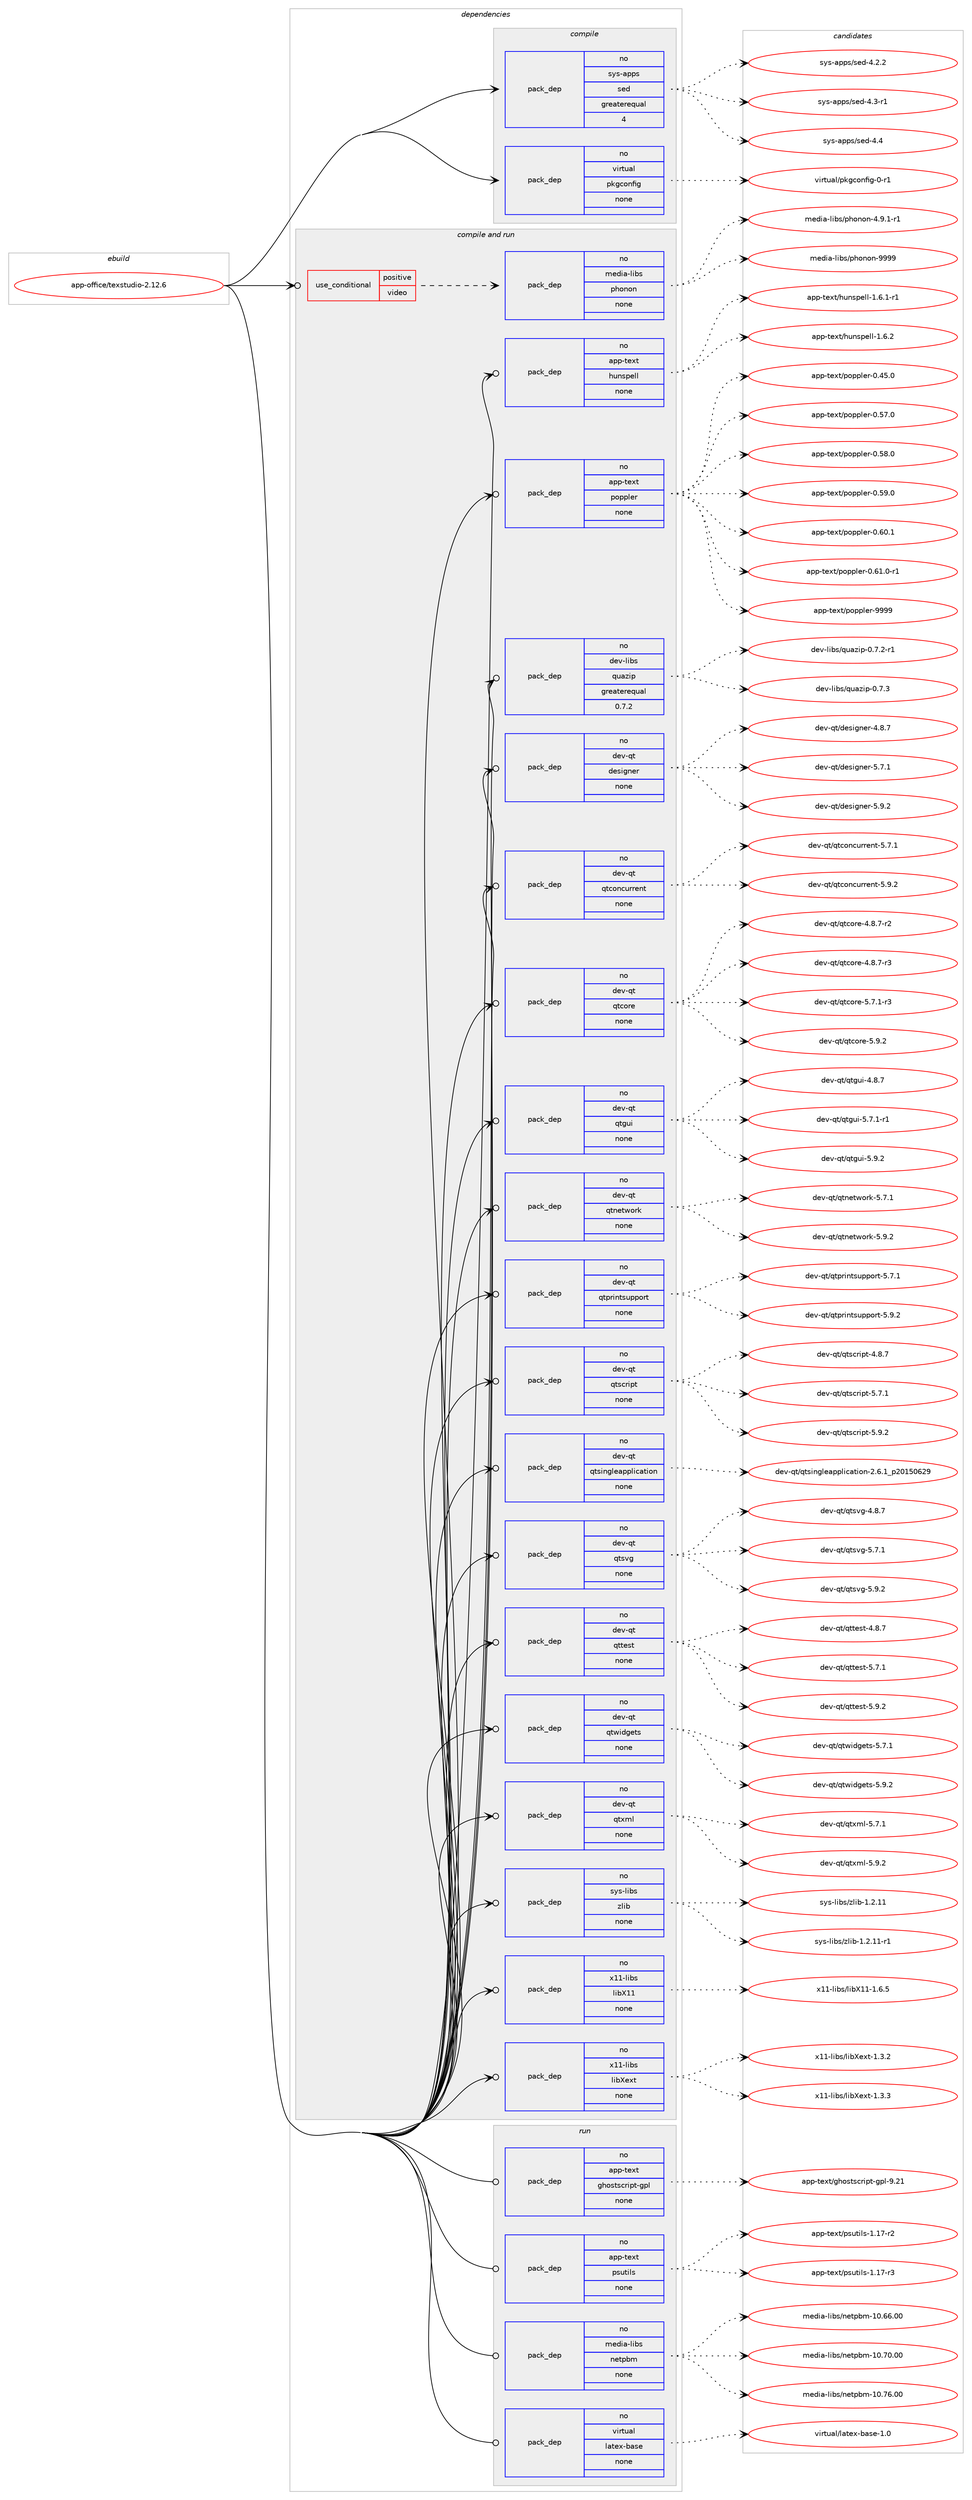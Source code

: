digraph prolog {

# *************
# Graph options
# *************

newrank=true;
concentrate=true;
compound=true;
graph [rankdir=LR,fontname=Helvetica,fontsize=10,ranksep=1.5];#, ranksep=2.5, nodesep=0.2];
edge  [arrowhead=vee];
node  [fontname=Helvetica,fontsize=10];

# **********
# The ebuild
# **********

subgraph cluster_leftcol {
color=gray;
rank=same;
label=<<i>ebuild</i>>;
id [label="app-office/texstudio-2.12.6", color=red, width=4, href="../app-office/texstudio-2.12.6.svg"];
}

# ****************
# The dependencies
# ****************

subgraph cluster_midcol {
color=gray;
label=<<i>dependencies</i>>;
subgraph cluster_compile {
fillcolor="#eeeeee";
style=filled;
label=<<i>compile</i>>;
subgraph pack38205 {
dependency52858 [label=<<TABLE BORDER="0" CELLBORDER="1" CELLSPACING="0" CELLPADDING="4" WIDTH="220"><TR><TD ROWSPAN="6" CELLPADDING="30">pack_dep</TD></TR><TR><TD WIDTH="110">no</TD></TR><TR><TD>sys-apps</TD></TR><TR><TD>sed</TD></TR><TR><TD>greaterequal</TD></TR><TR><TD>4</TD></TR></TABLE>>, shape=none, color=blue];
}
id:e -> dependency52858:w [weight=20,style="solid",arrowhead="vee"];
subgraph pack38206 {
dependency52859 [label=<<TABLE BORDER="0" CELLBORDER="1" CELLSPACING="0" CELLPADDING="4" WIDTH="220"><TR><TD ROWSPAN="6" CELLPADDING="30">pack_dep</TD></TR><TR><TD WIDTH="110">no</TD></TR><TR><TD>virtual</TD></TR><TR><TD>pkgconfig</TD></TR><TR><TD>none</TD></TR><TR><TD></TD></TR></TABLE>>, shape=none, color=blue];
}
id:e -> dependency52859:w [weight=20,style="solid",arrowhead="vee"];
}
subgraph cluster_compileandrun {
fillcolor="#eeeeee";
style=filled;
label=<<i>compile and run</i>>;
subgraph cond13720 {
dependency52860 [label=<<TABLE BORDER="0" CELLBORDER="1" CELLSPACING="0" CELLPADDING="4"><TR><TD ROWSPAN="3" CELLPADDING="10">use_conditional</TD></TR><TR><TD>positive</TD></TR><TR><TD>video</TD></TR></TABLE>>, shape=none, color=red];
subgraph pack38207 {
dependency52861 [label=<<TABLE BORDER="0" CELLBORDER="1" CELLSPACING="0" CELLPADDING="4" WIDTH="220"><TR><TD ROWSPAN="6" CELLPADDING="30">pack_dep</TD></TR><TR><TD WIDTH="110">no</TD></TR><TR><TD>media-libs</TD></TR><TR><TD>phonon</TD></TR><TR><TD>none</TD></TR><TR><TD></TD></TR></TABLE>>, shape=none, color=blue];
}
dependency52860:e -> dependency52861:w [weight=20,style="dashed",arrowhead="vee"];
}
id:e -> dependency52860:w [weight=20,style="solid",arrowhead="odotvee"];
subgraph pack38208 {
dependency52862 [label=<<TABLE BORDER="0" CELLBORDER="1" CELLSPACING="0" CELLPADDING="4" WIDTH="220"><TR><TD ROWSPAN="6" CELLPADDING="30">pack_dep</TD></TR><TR><TD WIDTH="110">no</TD></TR><TR><TD>app-text</TD></TR><TR><TD>hunspell</TD></TR><TR><TD>none</TD></TR><TR><TD></TD></TR></TABLE>>, shape=none, color=blue];
}
id:e -> dependency52862:w [weight=20,style="solid",arrowhead="odotvee"];
subgraph pack38209 {
dependency52863 [label=<<TABLE BORDER="0" CELLBORDER="1" CELLSPACING="0" CELLPADDING="4" WIDTH="220"><TR><TD ROWSPAN="6" CELLPADDING="30">pack_dep</TD></TR><TR><TD WIDTH="110">no</TD></TR><TR><TD>app-text</TD></TR><TR><TD>poppler</TD></TR><TR><TD>none</TD></TR><TR><TD></TD></TR></TABLE>>, shape=none, color=blue];
}
id:e -> dependency52863:w [weight=20,style="solid",arrowhead="odotvee"];
subgraph pack38210 {
dependency52864 [label=<<TABLE BORDER="0" CELLBORDER="1" CELLSPACING="0" CELLPADDING="4" WIDTH="220"><TR><TD ROWSPAN="6" CELLPADDING="30">pack_dep</TD></TR><TR><TD WIDTH="110">no</TD></TR><TR><TD>dev-libs</TD></TR><TR><TD>quazip</TD></TR><TR><TD>greaterequal</TD></TR><TR><TD>0.7.2</TD></TR></TABLE>>, shape=none, color=blue];
}
id:e -> dependency52864:w [weight=20,style="solid",arrowhead="odotvee"];
subgraph pack38211 {
dependency52865 [label=<<TABLE BORDER="0" CELLBORDER="1" CELLSPACING="0" CELLPADDING="4" WIDTH="220"><TR><TD ROWSPAN="6" CELLPADDING="30">pack_dep</TD></TR><TR><TD WIDTH="110">no</TD></TR><TR><TD>dev-qt</TD></TR><TR><TD>designer</TD></TR><TR><TD>none</TD></TR><TR><TD></TD></TR></TABLE>>, shape=none, color=blue];
}
id:e -> dependency52865:w [weight=20,style="solid",arrowhead="odotvee"];
subgraph pack38212 {
dependency52866 [label=<<TABLE BORDER="0" CELLBORDER="1" CELLSPACING="0" CELLPADDING="4" WIDTH="220"><TR><TD ROWSPAN="6" CELLPADDING="30">pack_dep</TD></TR><TR><TD WIDTH="110">no</TD></TR><TR><TD>dev-qt</TD></TR><TR><TD>qtconcurrent</TD></TR><TR><TD>none</TD></TR><TR><TD></TD></TR></TABLE>>, shape=none, color=blue];
}
id:e -> dependency52866:w [weight=20,style="solid",arrowhead="odotvee"];
subgraph pack38213 {
dependency52867 [label=<<TABLE BORDER="0" CELLBORDER="1" CELLSPACING="0" CELLPADDING="4" WIDTH="220"><TR><TD ROWSPAN="6" CELLPADDING="30">pack_dep</TD></TR><TR><TD WIDTH="110">no</TD></TR><TR><TD>dev-qt</TD></TR><TR><TD>qtcore</TD></TR><TR><TD>none</TD></TR><TR><TD></TD></TR></TABLE>>, shape=none, color=blue];
}
id:e -> dependency52867:w [weight=20,style="solid",arrowhead="odotvee"];
subgraph pack38214 {
dependency52868 [label=<<TABLE BORDER="0" CELLBORDER="1" CELLSPACING="0" CELLPADDING="4" WIDTH="220"><TR><TD ROWSPAN="6" CELLPADDING="30">pack_dep</TD></TR><TR><TD WIDTH="110">no</TD></TR><TR><TD>dev-qt</TD></TR><TR><TD>qtgui</TD></TR><TR><TD>none</TD></TR><TR><TD></TD></TR></TABLE>>, shape=none, color=blue];
}
id:e -> dependency52868:w [weight=20,style="solid",arrowhead="odotvee"];
subgraph pack38215 {
dependency52869 [label=<<TABLE BORDER="0" CELLBORDER="1" CELLSPACING="0" CELLPADDING="4" WIDTH="220"><TR><TD ROWSPAN="6" CELLPADDING="30">pack_dep</TD></TR><TR><TD WIDTH="110">no</TD></TR><TR><TD>dev-qt</TD></TR><TR><TD>qtnetwork</TD></TR><TR><TD>none</TD></TR><TR><TD></TD></TR></TABLE>>, shape=none, color=blue];
}
id:e -> dependency52869:w [weight=20,style="solid",arrowhead="odotvee"];
subgraph pack38216 {
dependency52870 [label=<<TABLE BORDER="0" CELLBORDER="1" CELLSPACING="0" CELLPADDING="4" WIDTH="220"><TR><TD ROWSPAN="6" CELLPADDING="30">pack_dep</TD></TR><TR><TD WIDTH="110">no</TD></TR><TR><TD>dev-qt</TD></TR><TR><TD>qtprintsupport</TD></TR><TR><TD>none</TD></TR><TR><TD></TD></TR></TABLE>>, shape=none, color=blue];
}
id:e -> dependency52870:w [weight=20,style="solid",arrowhead="odotvee"];
subgraph pack38217 {
dependency52871 [label=<<TABLE BORDER="0" CELLBORDER="1" CELLSPACING="0" CELLPADDING="4" WIDTH="220"><TR><TD ROWSPAN="6" CELLPADDING="30">pack_dep</TD></TR><TR><TD WIDTH="110">no</TD></TR><TR><TD>dev-qt</TD></TR><TR><TD>qtscript</TD></TR><TR><TD>none</TD></TR><TR><TD></TD></TR></TABLE>>, shape=none, color=blue];
}
id:e -> dependency52871:w [weight=20,style="solid",arrowhead="odotvee"];
subgraph pack38218 {
dependency52872 [label=<<TABLE BORDER="0" CELLBORDER="1" CELLSPACING="0" CELLPADDING="4" WIDTH="220"><TR><TD ROWSPAN="6" CELLPADDING="30">pack_dep</TD></TR><TR><TD WIDTH="110">no</TD></TR><TR><TD>dev-qt</TD></TR><TR><TD>qtsingleapplication</TD></TR><TR><TD>none</TD></TR><TR><TD></TD></TR></TABLE>>, shape=none, color=blue];
}
id:e -> dependency52872:w [weight=20,style="solid",arrowhead="odotvee"];
subgraph pack38219 {
dependency52873 [label=<<TABLE BORDER="0" CELLBORDER="1" CELLSPACING="0" CELLPADDING="4" WIDTH="220"><TR><TD ROWSPAN="6" CELLPADDING="30">pack_dep</TD></TR><TR><TD WIDTH="110">no</TD></TR><TR><TD>dev-qt</TD></TR><TR><TD>qtsvg</TD></TR><TR><TD>none</TD></TR><TR><TD></TD></TR></TABLE>>, shape=none, color=blue];
}
id:e -> dependency52873:w [weight=20,style="solid",arrowhead="odotvee"];
subgraph pack38220 {
dependency52874 [label=<<TABLE BORDER="0" CELLBORDER="1" CELLSPACING="0" CELLPADDING="4" WIDTH="220"><TR><TD ROWSPAN="6" CELLPADDING="30">pack_dep</TD></TR><TR><TD WIDTH="110">no</TD></TR><TR><TD>dev-qt</TD></TR><TR><TD>qttest</TD></TR><TR><TD>none</TD></TR><TR><TD></TD></TR></TABLE>>, shape=none, color=blue];
}
id:e -> dependency52874:w [weight=20,style="solid",arrowhead="odotvee"];
subgraph pack38221 {
dependency52875 [label=<<TABLE BORDER="0" CELLBORDER="1" CELLSPACING="0" CELLPADDING="4" WIDTH="220"><TR><TD ROWSPAN="6" CELLPADDING="30">pack_dep</TD></TR><TR><TD WIDTH="110">no</TD></TR><TR><TD>dev-qt</TD></TR><TR><TD>qtwidgets</TD></TR><TR><TD>none</TD></TR><TR><TD></TD></TR></TABLE>>, shape=none, color=blue];
}
id:e -> dependency52875:w [weight=20,style="solid",arrowhead="odotvee"];
subgraph pack38222 {
dependency52876 [label=<<TABLE BORDER="0" CELLBORDER="1" CELLSPACING="0" CELLPADDING="4" WIDTH="220"><TR><TD ROWSPAN="6" CELLPADDING="30">pack_dep</TD></TR><TR><TD WIDTH="110">no</TD></TR><TR><TD>dev-qt</TD></TR><TR><TD>qtxml</TD></TR><TR><TD>none</TD></TR><TR><TD></TD></TR></TABLE>>, shape=none, color=blue];
}
id:e -> dependency52876:w [weight=20,style="solid",arrowhead="odotvee"];
subgraph pack38223 {
dependency52877 [label=<<TABLE BORDER="0" CELLBORDER="1" CELLSPACING="0" CELLPADDING="4" WIDTH="220"><TR><TD ROWSPAN="6" CELLPADDING="30">pack_dep</TD></TR><TR><TD WIDTH="110">no</TD></TR><TR><TD>sys-libs</TD></TR><TR><TD>zlib</TD></TR><TR><TD>none</TD></TR><TR><TD></TD></TR></TABLE>>, shape=none, color=blue];
}
id:e -> dependency52877:w [weight=20,style="solid",arrowhead="odotvee"];
subgraph pack38224 {
dependency52878 [label=<<TABLE BORDER="0" CELLBORDER="1" CELLSPACING="0" CELLPADDING="4" WIDTH="220"><TR><TD ROWSPAN="6" CELLPADDING="30">pack_dep</TD></TR><TR><TD WIDTH="110">no</TD></TR><TR><TD>x11-libs</TD></TR><TR><TD>libX11</TD></TR><TR><TD>none</TD></TR><TR><TD></TD></TR></TABLE>>, shape=none, color=blue];
}
id:e -> dependency52878:w [weight=20,style="solid",arrowhead="odotvee"];
subgraph pack38225 {
dependency52879 [label=<<TABLE BORDER="0" CELLBORDER="1" CELLSPACING="0" CELLPADDING="4" WIDTH="220"><TR><TD ROWSPAN="6" CELLPADDING="30">pack_dep</TD></TR><TR><TD WIDTH="110">no</TD></TR><TR><TD>x11-libs</TD></TR><TR><TD>libXext</TD></TR><TR><TD>none</TD></TR><TR><TD></TD></TR></TABLE>>, shape=none, color=blue];
}
id:e -> dependency52879:w [weight=20,style="solid",arrowhead="odotvee"];
}
subgraph cluster_run {
fillcolor="#eeeeee";
style=filled;
label=<<i>run</i>>;
subgraph pack38226 {
dependency52880 [label=<<TABLE BORDER="0" CELLBORDER="1" CELLSPACING="0" CELLPADDING="4" WIDTH="220"><TR><TD ROWSPAN="6" CELLPADDING="30">pack_dep</TD></TR><TR><TD WIDTH="110">no</TD></TR><TR><TD>app-text</TD></TR><TR><TD>ghostscript-gpl</TD></TR><TR><TD>none</TD></TR><TR><TD></TD></TR></TABLE>>, shape=none, color=blue];
}
id:e -> dependency52880:w [weight=20,style="solid",arrowhead="odot"];
subgraph pack38227 {
dependency52881 [label=<<TABLE BORDER="0" CELLBORDER="1" CELLSPACING="0" CELLPADDING="4" WIDTH="220"><TR><TD ROWSPAN="6" CELLPADDING="30">pack_dep</TD></TR><TR><TD WIDTH="110">no</TD></TR><TR><TD>app-text</TD></TR><TR><TD>psutils</TD></TR><TR><TD>none</TD></TR><TR><TD></TD></TR></TABLE>>, shape=none, color=blue];
}
id:e -> dependency52881:w [weight=20,style="solid",arrowhead="odot"];
subgraph pack38228 {
dependency52882 [label=<<TABLE BORDER="0" CELLBORDER="1" CELLSPACING="0" CELLPADDING="4" WIDTH="220"><TR><TD ROWSPAN="6" CELLPADDING="30">pack_dep</TD></TR><TR><TD WIDTH="110">no</TD></TR><TR><TD>media-libs</TD></TR><TR><TD>netpbm</TD></TR><TR><TD>none</TD></TR><TR><TD></TD></TR></TABLE>>, shape=none, color=blue];
}
id:e -> dependency52882:w [weight=20,style="solid",arrowhead="odot"];
subgraph pack38229 {
dependency52883 [label=<<TABLE BORDER="0" CELLBORDER="1" CELLSPACING="0" CELLPADDING="4" WIDTH="220"><TR><TD ROWSPAN="6" CELLPADDING="30">pack_dep</TD></TR><TR><TD WIDTH="110">no</TD></TR><TR><TD>virtual</TD></TR><TR><TD>latex-base</TD></TR><TR><TD>none</TD></TR><TR><TD></TD></TR></TABLE>>, shape=none, color=blue];
}
id:e -> dependency52883:w [weight=20,style="solid",arrowhead="odot"];
}
}

# **************
# The candidates
# **************

subgraph cluster_choices {
rank=same;
color=gray;
label=<<i>candidates</i>>;

subgraph choice38205 {
color=black;
nodesep=1;
choice115121115459711211211547115101100455246504650 [label="sys-apps/sed-4.2.2", color=red, width=4,href="../sys-apps/sed-4.2.2.svg"];
choice115121115459711211211547115101100455246514511449 [label="sys-apps/sed-4.3-r1", color=red, width=4,href="../sys-apps/sed-4.3-r1.svg"];
choice11512111545971121121154711510110045524652 [label="sys-apps/sed-4.4", color=red, width=4,href="../sys-apps/sed-4.4.svg"];
dependency52858:e -> choice115121115459711211211547115101100455246504650:w [style=dotted,weight="100"];
dependency52858:e -> choice115121115459711211211547115101100455246514511449:w [style=dotted,weight="100"];
dependency52858:e -> choice11512111545971121121154711510110045524652:w [style=dotted,weight="100"];
}
subgraph choice38206 {
color=black;
nodesep=1;
choice11810511411611797108471121071039911111010210510345484511449 [label="virtual/pkgconfig-0-r1", color=red, width=4,href="../virtual/pkgconfig-0-r1.svg"];
dependency52859:e -> choice11810511411611797108471121071039911111010210510345484511449:w [style=dotted,weight="100"];
}
subgraph choice38207 {
color=black;
nodesep=1;
choice109101100105974510810598115471121041111101111104552465746494511449 [label="media-libs/phonon-4.9.1-r1", color=red, width=4,href="../media-libs/phonon-4.9.1-r1.svg"];
choice109101100105974510810598115471121041111101111104557575757 [label="media-libs/phonon-9999", color=red, width=4,href="../media-libs/phonon-9999.svg"];
dependency52861:e -> choice109101100105974510810598115471121041111101111104552465746494511449:w [style=dotted,weight="100"];
dependency52861:e -> choice109101100105974510810598115471121041111101111104557575757:w [style=dotted,weight="100"];
}
subgraph choice38208 {
color=black;
nodesep=1;
choice9711211245116101120116471041171101151121011081084549465446494511449 [label="app-text/hunspell-1.6.1-r1", color=red, width=4,href="../app-text/hunspell-1.6.1-r1.svg"];
choice971121124511610112011647104117110115112101108108454946544650 [label="app-text/hunspell-1.6.2", color=red, width=4,href="../app-text/hunspell-1.6.2.svg"];
dependency52862:e -> choice9711211245116101120116471041171101151121011081084549465446494511449:w [style=dotted,weight="100"];
dependency52862:e -> choice971121124511610112011647104117110115112101108108454946544650:w [style=dotted,weight="100"];
}
subgraph choice38209 {
color=black;
nodesep=1;
choice97112112451161011201164711211111211210810111445484652534648 [label="app-text/poppler-0.45.0", color=red, width=4,href="../app-text/poppler-0.45.0.svg"];
choice97112112451161011201164711211111211210810111445484653554648 [label="app-text/poppler-0.57.0", color=red, width=4,href="../app-text/poppler-0.57.0.svg"];
choice97112112451161011201164711211111211210810111445484653564648 [label="app-text/poppler-0.58.0", color=red, width=4,href="../app-text/poppler-0.58.0.svg"];
choice97112112451161011201164711211111211210810111445484653574648 [label="app-text/poppler-0.59.0", color=red, width=4,href="../app-text/poppler-0.59.0.svg"];
choice97112112451161011201164711211111211210810111445484654484649 [label="app-text/poppler-0.60.1", color=red, width=4,href="../app-text/poppler-0.60.1.svg"];
choice971121124511610112011647112111112112108101114454846544946484511449 [label="app-text/poppler-0.61.0-r1", color=red, width=4,href="../app-text/poppler-0.61.0-r1.svg"];
choice9711211245116101120116471121111121121081011144557575757 [label="app-text/poppler-9999", color=red, width=4,href="../app-text/poppler-9999.svg"];
dependency52863:e -> choice97112112451161011201164711211111211210810111445484652534648:w [style=dotted,weight="100"];
dependency52863:e -> choice97112112451161011201164711211111211210810111445484653554648:w [style=dotted,weight="100"];
dependency52863:e -> choice97112112451161011201164711211111211210810111445484653564648:w [style=dotted,weight="100"];
dependency52863:e -> choice97112112451161011201164711211111211210810111445484653574648:w [style=dotted,weight="100"];
dependency52863:e -> choice97112112451161011201164711211111211210810111445484654484649:w [style=dotted,weight="100"];
dependency52863:e -> choice971121124511610112011647112111112112108101114454846544946484511449:w [style=dotted,weight="100"];
dependency52863:e -> choice9711211245116101120116471121111121121081011144557575757:w [style=dotted,weight="100"];
}
subgraph choice38210 {
color=black;
nodesep=1;
choice100101118451081059811547113117971221051124548465546504511449 [label="dev-libs/quazip-0.7.2-r1", color=red, width=4,href="../dev-libs/quazip-0.7.2-r1.svg"];
choice10010111845108105981154711311797122105112454846554651 [label="dev-libs/quazip-0.7.3", color=red, width=4,href="../dev-libs/quazip-0.7.3.svg"];
dependency52864:e -> choice100101118451081059811547113117971221051124548465546504511449:w [style=dotted,weight="100"];
dependency52864:e -> choice10010111845108105981154711311797122105112454846554651:w [style=dotted,weight="100"];
}
subgraph choice38211 {
color=black;
nodesep=1;
choice1001011184511311647100101115105103110101114455246564655 [label="dev-qt/designer-4.8.7", color=red, width=4,href="../dev-qt/designer-4.8.7.svg"];
choice1001011184511311647100101115105103110101114455346554649 [label="dev-qt/designer-5.7.1", color=red, width=4,href="../dev-qt/designer-5.7.1.svg"];
choice1001011184511311647100101115105103110101114455346574650 [label="dev-qt/designer-5.9.2", color=red, width=4,href="../dev-qt/designer-5.9.2.svg"];
dependency52865:e -> choice1001011184511311647100101115105103110101114455246564655:w [style=dotted,weight="100"];
dependency52865:e -> choice1001011184511311647100101115105103110101114455346554649:w [style=dotted,weight="100"];
dependency52865:e -> choice1001011184511311647100101115105103110101114455346574650:w [style=dotted,weight="100"];
}
subgraph choice38212 {
color=black;
nodesep=1;
choice10010111845113116471131169911111099117114114101110116455346554649 [label="dev-qt/qtconcurrent-5.7.1", color=red, width=4,href="../dev-qt/qtconcurrent-5.7.1.svg"];
choice10010111845113116471131169911111099117114114101110116455346574650 [label="dev-qt/qtconcurrent-5.9.2", color=red, width=4,href="../dev-qt/qtconcurrent-5.9.2.svg"];
dependency52866:e -> choice10010111845113116471131169911111099117114114101110116455346554649:w [style=dotted,weight="100"];
dependency52866:e -> choice10010111845113116471131169911111099117114114101110116455346574650:w [style=dotted,weight="100"];
}
subgraph choice38213 {
color=black;
nodesep=1;
choice1001011184511311647113116991111141014552465646554511450 [label="dev-qt/qtcore-4.8.7-r2", color=red, width=4,href="../dev-qt/qtcore-4.8.7-r2.svg"];
choice1001011184511311647113116991111141014552465646554511451 [label="dev-qt/qtcore-4.8.7-r3", color=red, width=4,href="../dev-qt/qtcore-4.8.7-r3.svg"];
choice1001011184511311647113116991111141014553465546494511451 [label="dev-qt/qtcore-5.7.1-r3", color=red, width=4,href="../dev-qt/qtcore-5.7.1-r3.svg"];
choice100101118451131164711311699111114101455346574650 [label="dev-qt/qtcore-5.9.2", color=red, width=4,href="../dev-qt/qtcore-5.9.2.svg"];
dependency52867:e -> choice1001011184511311647113116991111141014552465646554511450:w [style=dotted,weight="100"];
dependency52867:e -> choice1001011184511311647113116991111141014552465646554511451:w [style=dotted,weight="100"];
dependency52867:e -> choice1001011184511311647113116991111141014553465546494511451:w [style=dotted,weight="100"];
dependency52867:e -> choice100101118451131164711311699111114101455346574650:w [style=dotted,weight="100"];
}
subgraph choice38214 {
color=black;
nodesep=1;
choice1001011184511311647113116103117105455246564655 [label="dev-qt/qtgui-4.8.7", color=red, width=4,href="../dev-qt/qtgui-4.8.7.svg"];
choice10010111845113116471131161031171054553465546494511449 [label="dev-qt/qtgui-5.7.1-r1", color=red, width=4,href="../dev-qt/qtgui-5.7.1-r1.svg"];
choice1001011184511311647113116103117105455346574650 [label="dev-qt/qtgui-5.9.2", color=red, width=4,href="../dev-qt/qtgui-5.9.2.svg"];
dependency52868:e -> choice1001011184511311647113116103117105455246564655:w [style=dotted,weight="100"];
dependency52868:e -> choice10010111845113116471131161031171054553465546494511449:w [style=dotted,weight="100"];
dependency52868:e -> choice1001011184511311647113116103117105455346574650:w [style=dotted,weight="100"];
}
subgraph choice38215 {
color=black;
nodesep=1;
choice1001011184511311647113116110101116119111114107455346554649 [label="dev-qt/qtnetwork-5.7.1", color=red, width=4,href="../dev-qt/qtnetwork-5.7.1.svg"];
choice1001011184511311647113116110101116119111114107455346574650 [label="dev-qt/qtnetwork-5.9.2", color=red, width=4,href="../dev-qt/qtnetwork-5.9.2.svg"];
dependency52869:e -> choice1001011184511311647113116110101116119111114107455346554649:w [style=dotted,weight="100"];
dependency52869:e -> choice1001011184511311647113116110101116119111114107455346574650:w [style=dotted,weight="100"];
}
subgraph choice38216 {
color=black;
nodesep=1;
choice1001011184511311647113116112114105110116115117112112111114116455346554649 [label="dev-qt/qtprintsupport-5.7.1", color=red, width=4,href="../dev-qt/qtprintsupport-5.7.1.svg"];
choice1001011184511311647113116112114105110116115117112112111114116455346574650 [label="dev-qt/qtprintsupport-5.9.2", color=red, width=4,href="../dev-qt/qtprintsupport-5.9.2.svg"];
dependency52870:e -> choice1001011184511311647113116112114105110116115117112112111114116455346554649:w [style=dotted,weight="100"];
dependency52870:e -> choice1001011184511311647113116112114105110116115117112112111114116455346574650:w [style=dotted,weight="100"];
}
subgraph choice38217 {
color=black;
nodesep=1;
choice100101118451131164711311611599114105112116455246564655 [label="dev-qt/qtscript-4.8.7", color=red, width=4,href="../dev-qt/qtscript-4.8.7.svg"];
choice100101118451131164711311611599114105112116455346554649 [label="dev-qt/qtscript-5.7.1", color=red, width=4,href="../dev-qt/qtscript-5.7.1.svg"];
choice100101118451131164711311611599114105112116455346574650 [label="dev-qt/qtscript-5.9.2", color=red, width=4,href="../dev-qt/qtscript-5.9.2.svg"];
dependency52871:e -> choice100101118451131164711311611599114105112116455246564655:w [style=dotted,weight="100"];
dependency52871:e -> choice100101118451131164711311611599114105112116455346554649:w [style=dotted,weight="100"];
dependency52871:e -> choice100101118451131164711311611599114105112116455346574650:w [style=dotted,weight="100"];
}
subgraph choice38218 {
color=black;
nodesep=1;
choice1001011184511311647113116115105110103108101971121121081059997116105111110455046544649951125048495348545057 [label="dev-qt/qtsingleapplication-2.6.1_p20150629", color=red, width=4,href="../dev-qt/qtsingleapplication-2.6.1_p20150629.svg"];
dependency52872:e -> choice1001011184511311647113116115105110103108101971121121081059997116105111110455046544649951125048495348545057:w [style=dotted,weight="100"];
}
subgraph choice38219 {
color=black;
nodesep=1;
choice1001011184511311647113116115118103455246564655 [label="dev-qt/qtsvg-4.8.7", color=red, width=4,href="../dev-qt/qtsvg-4.8.7.svg"];
choice1001011184511311647113116115118103455346554649 [label="dev-qt/qtsvg-5.7.1", color=red, width=4,href="../dev-qt/qtsvg-5.7.1.svg"];
choice1001011184511311647113116115118103455346574650 [label="dev-qt/qtsvg-5.9.2", color=red, width=4,href="../dev-qt/qtsvg-5.9.2.svg"];
dependency52873:e -> choice1001011184511311647113116115118103455246564655:w [style=dotted,weight="100"];
dependency52873:e -> choice1001011184511311647113116115118103455346554649:w [style=dotted,weight="100"];
dependency52873:e -> choice1001011184511311647113116115118103455346574650:w [style=dotted,weight="100"];
}
subgraph choice38220 {
color=black;
nodesep=1;
choice1001011184511311647113116116101115116455246564655 [label="dev-qt/qttest-4.8.7", color=red, width=4,href="../dev-qt/qttest-4.8.7.svg"];
choice1001011184511311647113116116101115116455346554649 [label="dev-qt/qttest-5.7.1", color=red, width=4,href="../dev-qt/qttest-5.7.1.svg"];
choice1001011184511311647113116116101115116455346574650 [label="dev-qt/qttest-5.9.2", color=red, width=4,href="../dev-qt/qttest-5.9.2.svg"];
dependency52874:e -> choice1001011184511311647113116116101115116455246564655:w [style=dotted,weight="100"];
dependency52874:e -> choice1001011184511311647113116116101115116455346554649:w [style=dotted,weight="100"];
dependency52874:e -> choice1001011184511311647113116116101115116455346574650:w [style=dotted,weight="100"];
}
subgraph choice38221 {
color=black;
nodesep=1;
choice1001011184511311647113116119105100103101116115455346554649 [label="dev-qt/qtwidgets-5.7.1", color=red, width=4,href="../dev-qt/qtwidgets-5.7.1.svg"];
choice1001011184511311647113116119105100103101116115455346574650 [label="dev-qt/qtwidgets-5.9.2", color=red, width=4,href="../dev-qt/qtwidgets-5.9.2.svg"];
dependency52875:e -> choice1001011184511311647113116119105100103101116115455346554649:w [style=dotted,weight="100"];
dependency52875:e -> choice1001011184511311647113116119105100103101116115455346574650:w [style=dotted,weight="100"];
}
subgraph choice38222 {
color=black;
nodesep=1;
choice1001011184511311647113116120109108455346554649 [label="dev-qt/qtxml-5.7.1", color=red, width=4,href="../dev-qt/qtxml-5.7.1.svg"];
choice1001011184511311647113116120109108455346574650 [label="dev-qt/qtxml-5.9.2", color=red, width=4,href="../dev-qt/qtxml-5.9.2.svg"];
dependency52876:e -> choice1001011184511311647113116120109108455346554649:w [style=dotted,weight="100"];
dependency52876:e -> choice1001011184511311647113116120109108455346574650:w [style=dotted,weight="100"];
}
subgraph choice38223 {
color=black;
nodesep=1;
choice1151211154510810598115471221081059845494650464949 [label="sys-libs/zlib-1.2.11", color=red, width=4,href="../sys-libs/zlib-1.2.11.svg"];
choice11512111545108105981154712210810598454946504649494511449 [label="sys-libs/zlib-1.2.11-r1", color=red, width=4,href="../sys-libs/zlib-1.2.11-r1.svg"];
dependency52877:e -> choice1151211154510810598115471221081059845494650464949:w [style=dotted,weight="100"];
dependency52877:e -> choice11512111545108105981154712210810598454946504649494511449:w [style=dotted,weight="100"];
}
subgraph choice38224 {
color=black;
nodesep=1;
choice120494945108105981154710810598884949454946544653 [label="x11-libs/libX11-1.6.5", color=red, width=4,href="../x11-libs/libX11-1.6.5.svg"];
dependency52878:e -> choice120494945108105981154710810598884949454946544653:w [style=dotted,weight="100"];
}
subgraph choice38225 {
color=black;
nodesep=1;
choice12049494510810598115471081059888101120116454946514650 [label="x11-libs/libXext-1.3.2", color=red, width=4,href="../x11-libs/libXext-1.3.2.svg"];
choice12049494510810598115471081059888101120116454946514651 [label="x11-libs/libXext-1.3.3", color=red, width=4,href="../x11-libs/libXext-1.3.3.svg"];
dependency52879:e -> choice12049494510810598115471081059888101120116454946514650:w [style=dotted,weight="100"];
dependency52879:e -> choice12049494510810598115471081059888101120116454946514651:w [style=dotted,weight="100"];
}
subgraph choice38226 {
color=black;
nodesep=1;
choice97112112451161011201164710310411111511611599114105112116451031121084557465049 [label="app-text/ghostscript-gpl-9.21", color=red, width=4,href="../app-text/ghostscript-gpl-9.21.svg"];
dependency52880:e -> choice97112112451161011201164710310411111511611599114105112116451031121084557465049:w [style=dotted,weight="100"];
}
subgraph choice38227 {
color=black;
nodesep=1;
choice97112112451161011201164711211511711610510811545494649554511450 [label="app-text/psutils-1.17-r2", color=red, width=4,href="../app-text/psutils-1.17-r2.svg"];
choice97112112451161011201164711211511711610510811545494649554511451 [label="app-text/psutils-1.17-r3", color=red, width=4,href="../app-text/psutils-1.17-r3.svg"];
dependency52881:e -> choice97112112451161011201164711211511711610510811545494649554511450:w [style=dotted,weight="100"];
dependency52881:e -> choice97112112451161011201164711211511711610510811545494649554511451:w [style=dotted,weight="100"];
}
subgraph choice38228 {
color=black;
nodesep=1;
choice1091011001059745108105981154711010111611298109454948465454464848 [label="media-libs/netpbm-10.66.00", color=red, width=4,href="../media-libs/netpbm-10.66.00.svg"];
choice1091011001059745108105981154711010111611298109454948465548464848 [label="media-libs/netpbm-10.70.00", color=red, width=4,href="../media-libs/netpbm-10.70.00.svg"];
choice1091011001059745108105981154711010111611298109454948465554464848 [label="media-libs/netpbm-10.76.00", color=red, width=4,href="../media-libs/netpbm-10.76.00.svg"];
dependency52882:e -> choice1091011001059745108105981154711010111611298109454948465454464848:w [style=dotted,weight="100"];
dependency52882:e -> choice1091011001059745108105981154711010111611298109454948465548464848:w [style=dotted,weight="100"];
dependency52882:e -> choice1091011001059745108105981154711010111611298109454948465554464848:w [style=dotted,weight="100"];
}
subgraph choice38229 {
color=black;
nodesep=1;
choice11810511411611797108471089711610112045989711510145494648 [label="virtual/latex-base-1.0", color=red, width=4,href="../virtual/latex-base-1.0.svg"];
dependency52883:e -> choice11810511411611797108471089711610112045989711510145494648:w [style=dotted,weight="100"];
}
}

}
